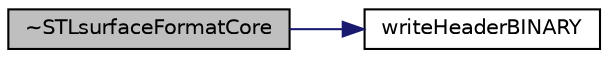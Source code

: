 digraph "~STLsurfaceFormatCore"
{
  bgcolor="transparent";
  edge [fontname="Helvetica",fontsize="10",labelfontname="Helvetica",labelfontsize="10"];
  node [fontname="Helvetica",fontsize="10",shape=record];
  rankdir="LR";
  Node1 [label="~STLsurfaceFormatCore",height=0.2,width=0.4,color="black", fillcolor="grey75", style="filled", fontcolor="black"];
  Node1 -> Node2 [color="midnightblue",fontsize="10",style="solid",fontname="Helvetica"];
  Node2 [label="writeHeaderBINARY",height=0.2,width=0.4,color="black",URL="$a02534.html#a5fcc27f37e23b0295e9b94be4f3b3303",tooltip="Write \"STL binary file\" and number of triangles to stream. "];
}
